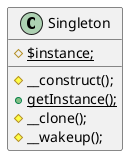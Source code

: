 @startuml

class Singleton{
    # {static} $instance;
    # __construct();
    + {static}getInstance();
    # __clone();
    # __wakeup();
}

@enduml